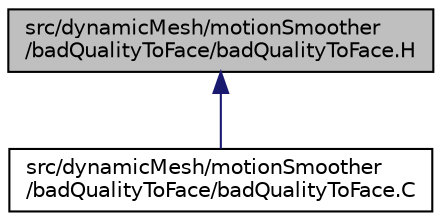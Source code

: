 digraph "src/dynamicMesh/motionSmoother/badQualityToFace/badQualityToFace.H"
{
  bgcolor="transparent";
  edge [fontname="Helvetica",fontsize="10",labelfontname="Helvetica",labelfontsize="10"];
  node [fontname="Helvetica",fontsize="10",shape=record];
  Node1 [label="src/dynamicMesh/motionSmoother\l/badQualityToFace/badQualityToFace.H",height=0.2,width=0.4,color="black", fillcolor="grey75", style="filled", fontcolor="black"];
  Node1 -> Node2 [dir="back",color="midnightblue",fontsize="10",style="solid",fontname="Helvetica"];
  Node2 [label="src/dynamicMesh/motionSmoother\l/badQualityToFace/badQualityToFace.C",height=0.2,width=0.4,color="black",URL="$a04823.html"];
}
